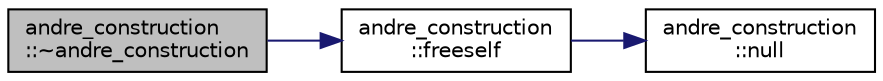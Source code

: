 digraph "andre_construction::~andre_construction"
{
  edge [fontname="Helvetica",fontsize="10",labelfontname="Helvetica",labelfontsize="10"];
  node [fontname="Helvetica",fontsize="10",shape=record];
  rankdir="LR";
  Node3 [label="andre_construction\l::~andre_construction",height=0.2,width=0.4,color="black", fillcolor="grey75", style="filled", fontcolor="black"];
  Node3 -> Node4 [color="midnightblue",fontsize="10",style="solid",fontname="Helvetica"];
  Node4 [label="andre_construction\l::freeself",height=0.2,width=0.4,color="black", fillcolor="white", style="filled",URL="$d2/d32/classandre__construction.html#a6ac48a241be1155e18af795e08169c57"];
  Node4 -> Node5 [color="midnightblue",fontsize="10",style="solid",fontname="Helvetica"];
  Node5 [label="andre_construction\l::null",height=0.2,width=0.4,color="black", fillcolor="white", style="filled",URL="$d2/d32/classandre__construction.html#a34ed31ea42d620add994069c7ecfa4d3"];
}

